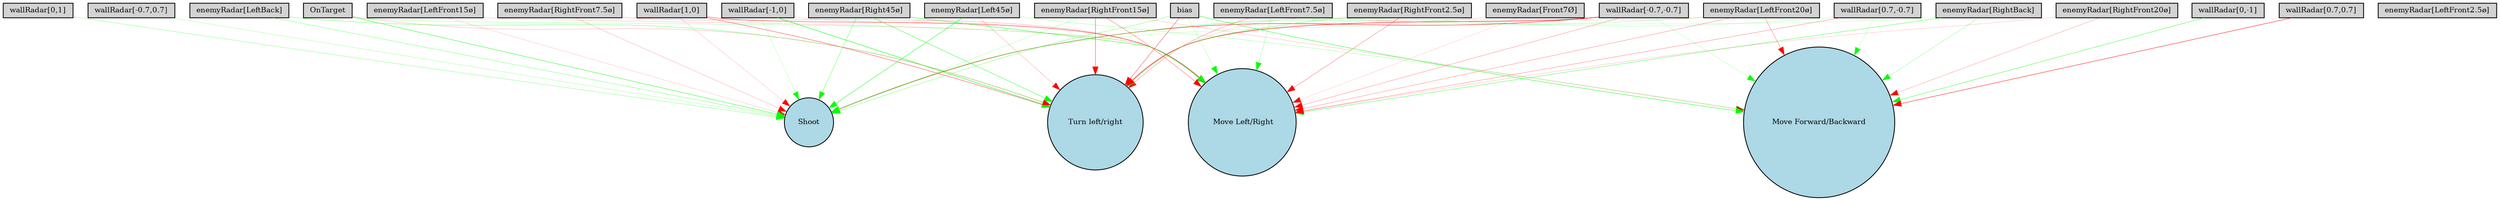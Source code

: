 digraph {
	node [fontsize=9 height=0.2 shape=circle width=0.2]
	"wallRadar[1,0]" [fillcolor=lightgray shape=box style=filled]
	"wallRadar[0,1]" [fillcolor=lightgray shape=box style=filled]
	"wallRadar[-1,0]" [fillcolor=lightgray shape=box style=filled]
	"wallRadar[0,-1]" [fillcolor=lightgray shape=box style=filled]
	"wallRadar[0.7,0.7]" [fillcolor=lightgray shape=box style=filled]
	"wallRadar[-0.7,0.7]" [fillcolor=lightgray shape=box style=filled]
	"wallRadar[-0.7,-0.7]" [fillcolor=lightgray shape=box style=filled]
	"wallRadar[0.7,-0.7]" [fillcolor=lightgray shape=box style=filled]
	"enemyRadar[RightBack]" [fillcolor=lightgray shape=box style=filled]
	"enemyRadar[LeftBack]" [fillcolor=lightgray shape=box style=filled]
	"enemyRadar[Right45ø]" [fillcolor=lightgray shape=box style=filled]
	"enemyRadar[Left45ø]" [fillcolor=lightgray shape=box style=filled]
	"enemyRadar[RightFront20ø]" [fillcolor=lightgray shape=box style=filled]
	"enemyRadar[LeftFront20ø]" [fillcolor=lightgray shape=box style=filled]
	"enemyRadar[RightFront15ø]" [fillcolor=lightgray shape=box style=filled]
	"enemyRadar[LeftFront15ø]" [fillcolor=lightgray shape=box style=filled]
	"enemyRadar[RightFront7.5ø]" [fillcolor=lightgray shape=box style=filled]
	"enemyRadar[LeftFront7.5ø]" [fillcolor=lightgray shape=box style=filled]
	"enemyRadar[RightFront2.5ø]" [fillcolor=lightgray shape=box style=filled]
	"enemyRadar[LeftFront2.5ø]" [fillcolor=lightgray shape=box style=filled]
	"enemyRadar[Front7Ø]" [fillcolor=lightgray shape=box style=filled]
	OnTarget [fillcolor=lightgray shape=box style=filled]
	bias [fillcolor=lightgray shape=box style=filled]
	Shoot [fillcolor=lightblue style=filled]
	"Move Forward/Backward" [fillcolor=lightblue style=filled]
	" Move Left/Right" [fillcolor=lightblue style=filled]
	"Turn left/right" [fillcolor=lightblue style=filled]
	"wallRadar[1,0]" -> "Turn left/right" [color=red penwidth=0.3521329085832977 style=solid]
	"enemyRadar[RightFront15ø]" -> " Move Left/Right" [color=red penwidth=0.27232986561081873 style=solid]
	"enemyRadar[Right45ø]" -> "Turn left/right" [color=green penwidth=0.3747691824375228 style=solid]
	"wallRadar[0.7,-0.7]" -> Shoot [color=green penwidth=0.1527815808179211 style=solid]
	"enemyRadar[LeftBack]" -> Shoot [color=green penwidth=0.2536099764363754 style=solid]
	"wallRadar[-1,0]" -> "Turn left/right" [color=green penwidth=0.5051827964229879 style=solid]
	"enemyRadar[LeftFront15ø]" -> Shoot [color=red penwidth=0.11132407548306708 style=solid]
	"wallRadar[0,1]" -> Shoot [color=green penwidth=0.22238445143201307 style=solid]
	"enemyRadar[RightFront7.5ø]" -> " Move Left/Right" [color=red penwidth=0.1787864620183725 style=solid]
	"enemyRadar[Front7Ø]" -> " Move Left/Right" [color=red penwidth=0.10080963412900308 style=solid]
	"enemyRadar[RightFront2.5ø]" -> " Move Left/Right" [color=red penwidth=0.24941857723416805 style=solid]
	bias -> "Move Forward/Backward" [color=green penwidth=0.4354470608243426 style=solid]
	"wallRadar[-1,0]" -> Shoot [color=green penwidth=0.12988590540501868 style=solid]
	"enemyRadar[Left45ø]" -> "Move Forward/Backward" [color=green penwidth=0.1832522793116782 style=solid]
	"enemyRadar[LeftFront7.5ø]" -> "Turn left/right" [color=red penwidth=0.23161257283742562 style=solid]
	"enemyRadar[Left45ø]" -> Shoot [color=green penwidth=0.4357825414655886 style=solid]
	"wallRadar[0.7,-0.7]" -> " Move Left/Right" [color=red penwidth=0.23234858810077638 style=solid]
	"enemyRadar[LeftFront20ø]" -> "Move Forward/Backward" [color=red penwidth=0.2427393472565595 style=solid]
	"enemyRadar[RightFront2.5ø]" -> "Turn left/right" [color=green penwidth=0.271775643226543 style=solid]
	"enemyRadar[RightFront20ø]" -> "Move Forward/Backward" [color=red penwidth=0.1782761607604615 style=solid]
	OnTarget -> "Turn left/right" [color=red penwidth=0.14589265751593056 style=solid]
	"wallRadar[1,0]" -> Shoot [color=red penwidth=0.1221923729313644 style=solid]
	"enemyRadar[LeftFront15ø]" -> " Move Left/Right" [color=red penwidth=0.13650764865330262 style=solid]
	"wallRadar[-0.7,0.7]" -> Shoot [color=green penwidth=0.16814901226513493 style=solid]
	"wallRadar[-0.7,-0.7]" -> Shoot [color=red penwidth=0.48411927106994024 style=solid]
	"wallRadar[0,-1]" -> "Move Forward/Backward" [color=green penwidth=0.3645016280101504 style=solid]
	"enemyRadar[RightBack]" -> " Move Left/Right" [color=green penwidth=0.3378581849953182 style=solid]
	"wallRadar[-1,0]" -> " Move Left/Right" [color=red penwidth=0.11961299121545231 style=solid]
	"enemyRadar[Left45ø]" -> "Turn left/right" [color=red penwidth=0.16248821896883478 style=solid]
	"enemyRadar[LeftBack]" -> "Turn left/right" [color=green penwidth=0.2754389353339919 style=solid]
	"enemyRadar[RightBack]" -> Shoot [color=green penwidth=0.12401095094572828 style=solid]
	OnTarget -> " Move Left/Right" [color=green penwidth=0.17760386231301445 style=solid]
	"wallRadar[-0.7,-0.7]" -> "Turn left/right" [color=red penwidth=0.5351323221169204 style=solid]
	"wallRadar[-0.7,-0.7]" -> " Move Left/Right" [color=red penwidth=0.2064215337085763 style=solid]
	"enemyRadar[Right45ø]" -> " Move Left/Right" [color=green penwidth=0.443780858154462 style=solid]
	"wallRadar[-0.7,-0.7]" -> "Move Forward/Backward" [color=green penwidth=0.13258909226499804 style=solid]
	"enemyRadar[Right45ø]" -> Shoot [color=green penwidth=0.30006484534236477 style=solid]
	bias -> "Turn left/right" [color=red penwidth=0.3450426811518622 style=solid]
	"enemyRadar[RightFront15ø]" -> "Move Forward/Backward" [color=red penwidth=0.1281583826283235 style=solid]
	"enemyRadar[RightBack]" -> "Move Forward/Backward" [color=green penwidth=0.19359696371504131 style=solid]
	"wallRadar[1,0]" -> " Move Left/Right" [color=red penwidth=0.3786068358562903 style=solid]
	"wallRadar[0.7,-0.7]" -> "Move Forward/Backward" [color=green penwidth=0.11941114690018372 style=solid]
	"enemyRadar[RightFront20ø]" -> " Move Left/Right" [color=red penwidth=0.12157513928128795 style=solid]
	"enemyRadar[RightFront15ø]" -> Shoot [color=green penwidth=0.14485655830774505 style=solid]
	bias -> " Move Left/Right" [color=green penwidth=0.16444140288491144 style=solid]
	"enemyRadar[RightFront15ø]" -> "Turn left/right" [color=red penwidth=0.35704914480642846 style=solid]
	"enemyRadar[LeftFront20ø]" -> Shoot [color=green penwidth=0.16706631901064017 style=solid]
	"enemyRadar[RightFront7.5ø]" -> Shoot [color=red penwidth=0.1521251958964119 style=solid]
	"wallRadar[0.7,0.7]" -> "Move Forward/Backward" [color=red penwidth=0.44791388666706133 style=solid]
	"enemyRadar[LeftFront20ø]" -> "Turn left/right" [color=red penwidth=0.11266231308636543 style=solid]
	"enemyRadar[LeftFront20ø]" -> " Move Left/Right" [color=red penwidth=0.2189467092002516 style=solid]
	bias -> Shoot [color=green penwidth=0.24906711980151494 style=solid]
	"enemyRadar[Front7Ø]" -> "Turn left/right" [color=red penwidth=0.1047734196685323 style=solid]
	"enemyRadar[LeftFront7.5ø]" -> " Move Left/Right" [color=green penwidth=0.19965933614822423 style=solid]
	OnTarget -> Shoot [color=green penwidth=0.42578004959084614 style=solid]
}
